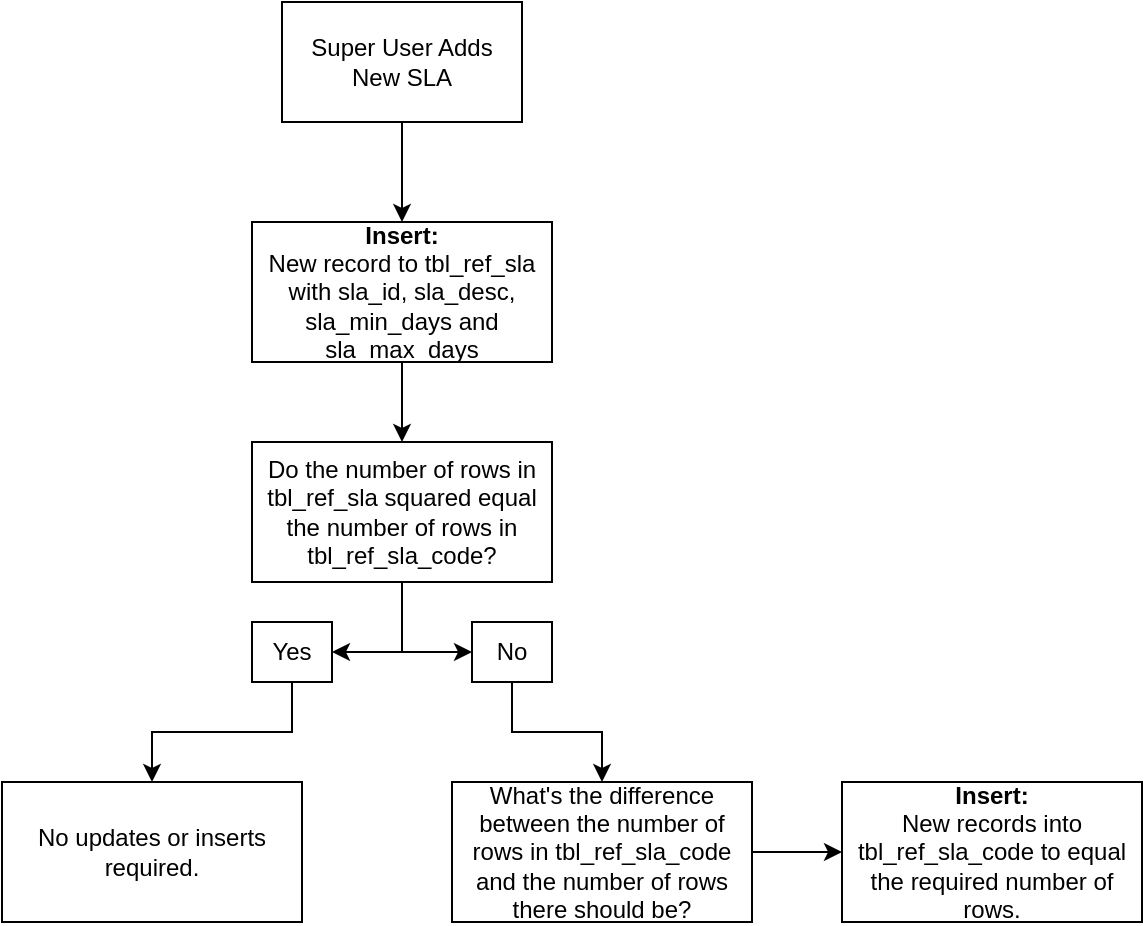 <mxfile version="13.4.5" type="github">
  <diagram id="tBEbQWenUrNbx1Z8LTrX" name="Page-1">
    <mxGraphModel dx="1422" dy="794" grid="1" gridSize="10" guides="1" tooltips="1" connect="1" arrows="1" fold="1" page="1" pageScale="1" pageWidth="850" pageHeight="1100" math="0" shadow="0">
      <root>
        <mxCell id="0" />
        <mxCell id="1" parent="0" />
        <mxCell id="bEAabfWQqf5mojN98RMT-8" style="edgeStyle=orthogonalEdgeStyle;rounded=0;orthogonalLoop=1;jettySize=auto;html=1;entryX=0.5;entryY=0;entryDx=0;entryDy=0;" edge="1" parent="1" source="bEAabfWQqf5mojN98RMT-1" target="bEAabfWQqf5mojN98RMT-2">
          <mxGeometry relative="1" as="geometry" />
        </mxCell>
        <mxCell id="bEAabfWQqf5mojN98RMT-1" value="Super User Adds New SLA" style="rounded=0;whiteSpace=wrap;html=1;" vertex="1" parent="1">
          <mxGeometry x="190" y="50" width="120" height="60" as="geometry" />
        </mxCell>
        <mxCell id="bEAabfWQqf5mojN98RMT-9" style="edgeStyle=orthogonalEdgeStyle;rounded=0;orthogonalLoop=1;jettySize=auto;html=1;exitX=0.5;exitY=1;exitDx=0;exitDy=0;entryX=0.5;entryY=0;entryDx=0;entryDy=0;" edge="1" parent="1" source="bEAabfWQqf5mojN98RMT-2" target="bEAabfWQqf5mojN98RMT-3">
          <mxGeometry relative="1" as="geometry" />
        </mxCell>
        <mxCell id="bEAabfWQqf5mojN98RMT-2" value="&lt;b&gt;Insert:&lt;/b&gt;&lt;br&gt;New record to tbl_ref_sla with sla_id, sla_desc, sla_min_days and sla_max_days" style="rounded=0;whiteSpace=wrap;html=1;" vertex="1" parent="1">
          <mxGeometry x="175" y="160" width="150" height="70" as="geometry" />
        </mxCell>
        <mxCell id="bEAabfWQqf5mojN98RMT-10" style="edgeStyle=orthogonalEdgeStyle;rounded=0;orthogonalLoop=1;jettySize=auto;html=1;exitX=0.5;exitY=1;exitDx=0;exitDy=0;entryX=1;entryY=0.5;entryDx=0;entryDy=0;" edge="1" parent="1" source="bEAabfWQqf5mojN98RMT-3" target="bEAabfWQqf5mojN98RMT-4">
          <mxGeometry relative="1" as="geometry">
            <Array as="points">
              <mxPoint x="250" y="375" />
            </Array>
          </mxGeometry>
        </mxCell>
        <mxCell id="bEAabfWQqf5mojN98RMT-11" style="edgeStyle=orthogonalEdgeStyle;rounded=0;orthogonalLoop=1;jettySize=auto;html=1;exitX=0.5;exitY=1;exitDx=0;exitDy=0;entryX=0;entryY=0.5;entryDx=0;entryDy=0;" edge="1" parent="1" source="bEAabfWQqf5mojN98RMT-3" target="bEAabfWQqf5mojN98RMT-5">
          <mxGeometry relative="1" as="geometry" />
        </mxCell>
        <mxCell id="bEAabfWQqf5mojN98RMT-3" value="Do the number of rows in tbl_ref_sla squared equal the number of rows in tbl_ref_sla_code?" style="rounded=0;whiteSpace=wrap;html=1;" vertex="1" parent="1">
          <mxGeometry x="175" y="270" width="150" height="70" as="geometry" />
        </mxCell>
        <mxCell id="bEAabfWQqf5mojN98RMT-15" style="edgeStyle=orthogonalEdgeStyle;rounded=0;orthogonalLoop=1;jettySize=auto;html=1;exitX=0.5;exitY=1;exitDx=0;exitDy=0;entryX=0.5;entryY=0;entryDx=0;entryDy=0;" edge="1" parent="1" source="bEAabfWQqf5mojN98RMT-4" target="bEAabfWQqf5mojN98RMT-14">
          <mxGeometry relative="1" as="geometry" />
        </mxCell>
        <mxCell id="bEAabfWQqf5mojN98RMT-4" value="Yes" style="rounded=0;whiteSpace=wrap;html=1;" vertex="1" parent="1">
          <mxGeometry x="175" y="360" width="40" height="30" as="geometry" />
        </mxCell>
        <mxCell id="bEAabfWQqf5mojN98RMT-12" style="edgeStyle=orthogonalEdgeStyle;rounded=0;orthogonalLoop=1;jettySize=auto;html=1;exitX=0.5;exitY=1;exitDx=0;exitDy=0;entryX=0.5;entryY=0;entryDx=0;entryDy=0;" edge="1" parent="1" source="bEAabfWQqf5mojN98RMT-5" target="bEAabfWQqf5mojN98RMT-6">
          <mxGeometry relative="1" as="geometry" />
        </mxCell>
        <mxCell id="bEAabfWQqf5mojN98RMT-5" value="No" style="rounded=0;whiteSpace=wrap;html=1;" vertex="1" parent="1">
          <mxGeometry x="285" y="360" width="40" height="30" as="geometry" />
        </mxCell>
        <mxCell id="bEAabfWQqf5mojN98RMT-13" style="edgeStyle=orthogonalEdgeStyle;rounded=0;orthogonalLoop=1;jettySize=auto;html=1;exitX=1;exitY=0.5;exitDx=0;exitDy=0;entryX=0;entryY=0.5;entryDx=0;entryDy=0;" edge="1" parent="1" source="bEAabfWQqf5mojN98RMT-6" target="bEAabfWQqf5mojN98RMT-7">
          <mxGeometry relative="1" as="geometry" />
        </mxCell>
        <mxCell id="bEAabfWQqf5mojN98RMT-6" value="What&#39;s the difference between the number of rows in tbl_ref_sla_code and the number of rows there should be?" style="rounded=0;whiteSpace=wrap;html=1;" vertex="1" parent="1">
          <mxGeometry x="275" y="440" width="150" height="70" as="geometry" />
        </mxCell>
        <mxCell id="bEAabfWQqf5mojN98RMT-7" value="&lt;b&gt;Insert:&lt;/b&gt;&lt;br&gt;New records into tbl_ref_sla_code to equal the required number of rows." style="rounded=0;whiteSpace=wrap;html=1;" vertex="1" parent="1">
          <mxGeometry x="470" y="440" width="150" height="70" as="geometry" />
        </mxCell>
        <mxCell id="bEAabfWQqf5mojN98RMT-14" value="No updates or inserts required." style="rounded=0;whiteSpace=wrap;html=1;" vertex="1" parent="1">
          <mxGeometry x="50" y="440" width="150" height="70" as="geometry" />
        </mxCell>
      </root>
    </mxGraphModel>
  </diagram>
</mxfile>

